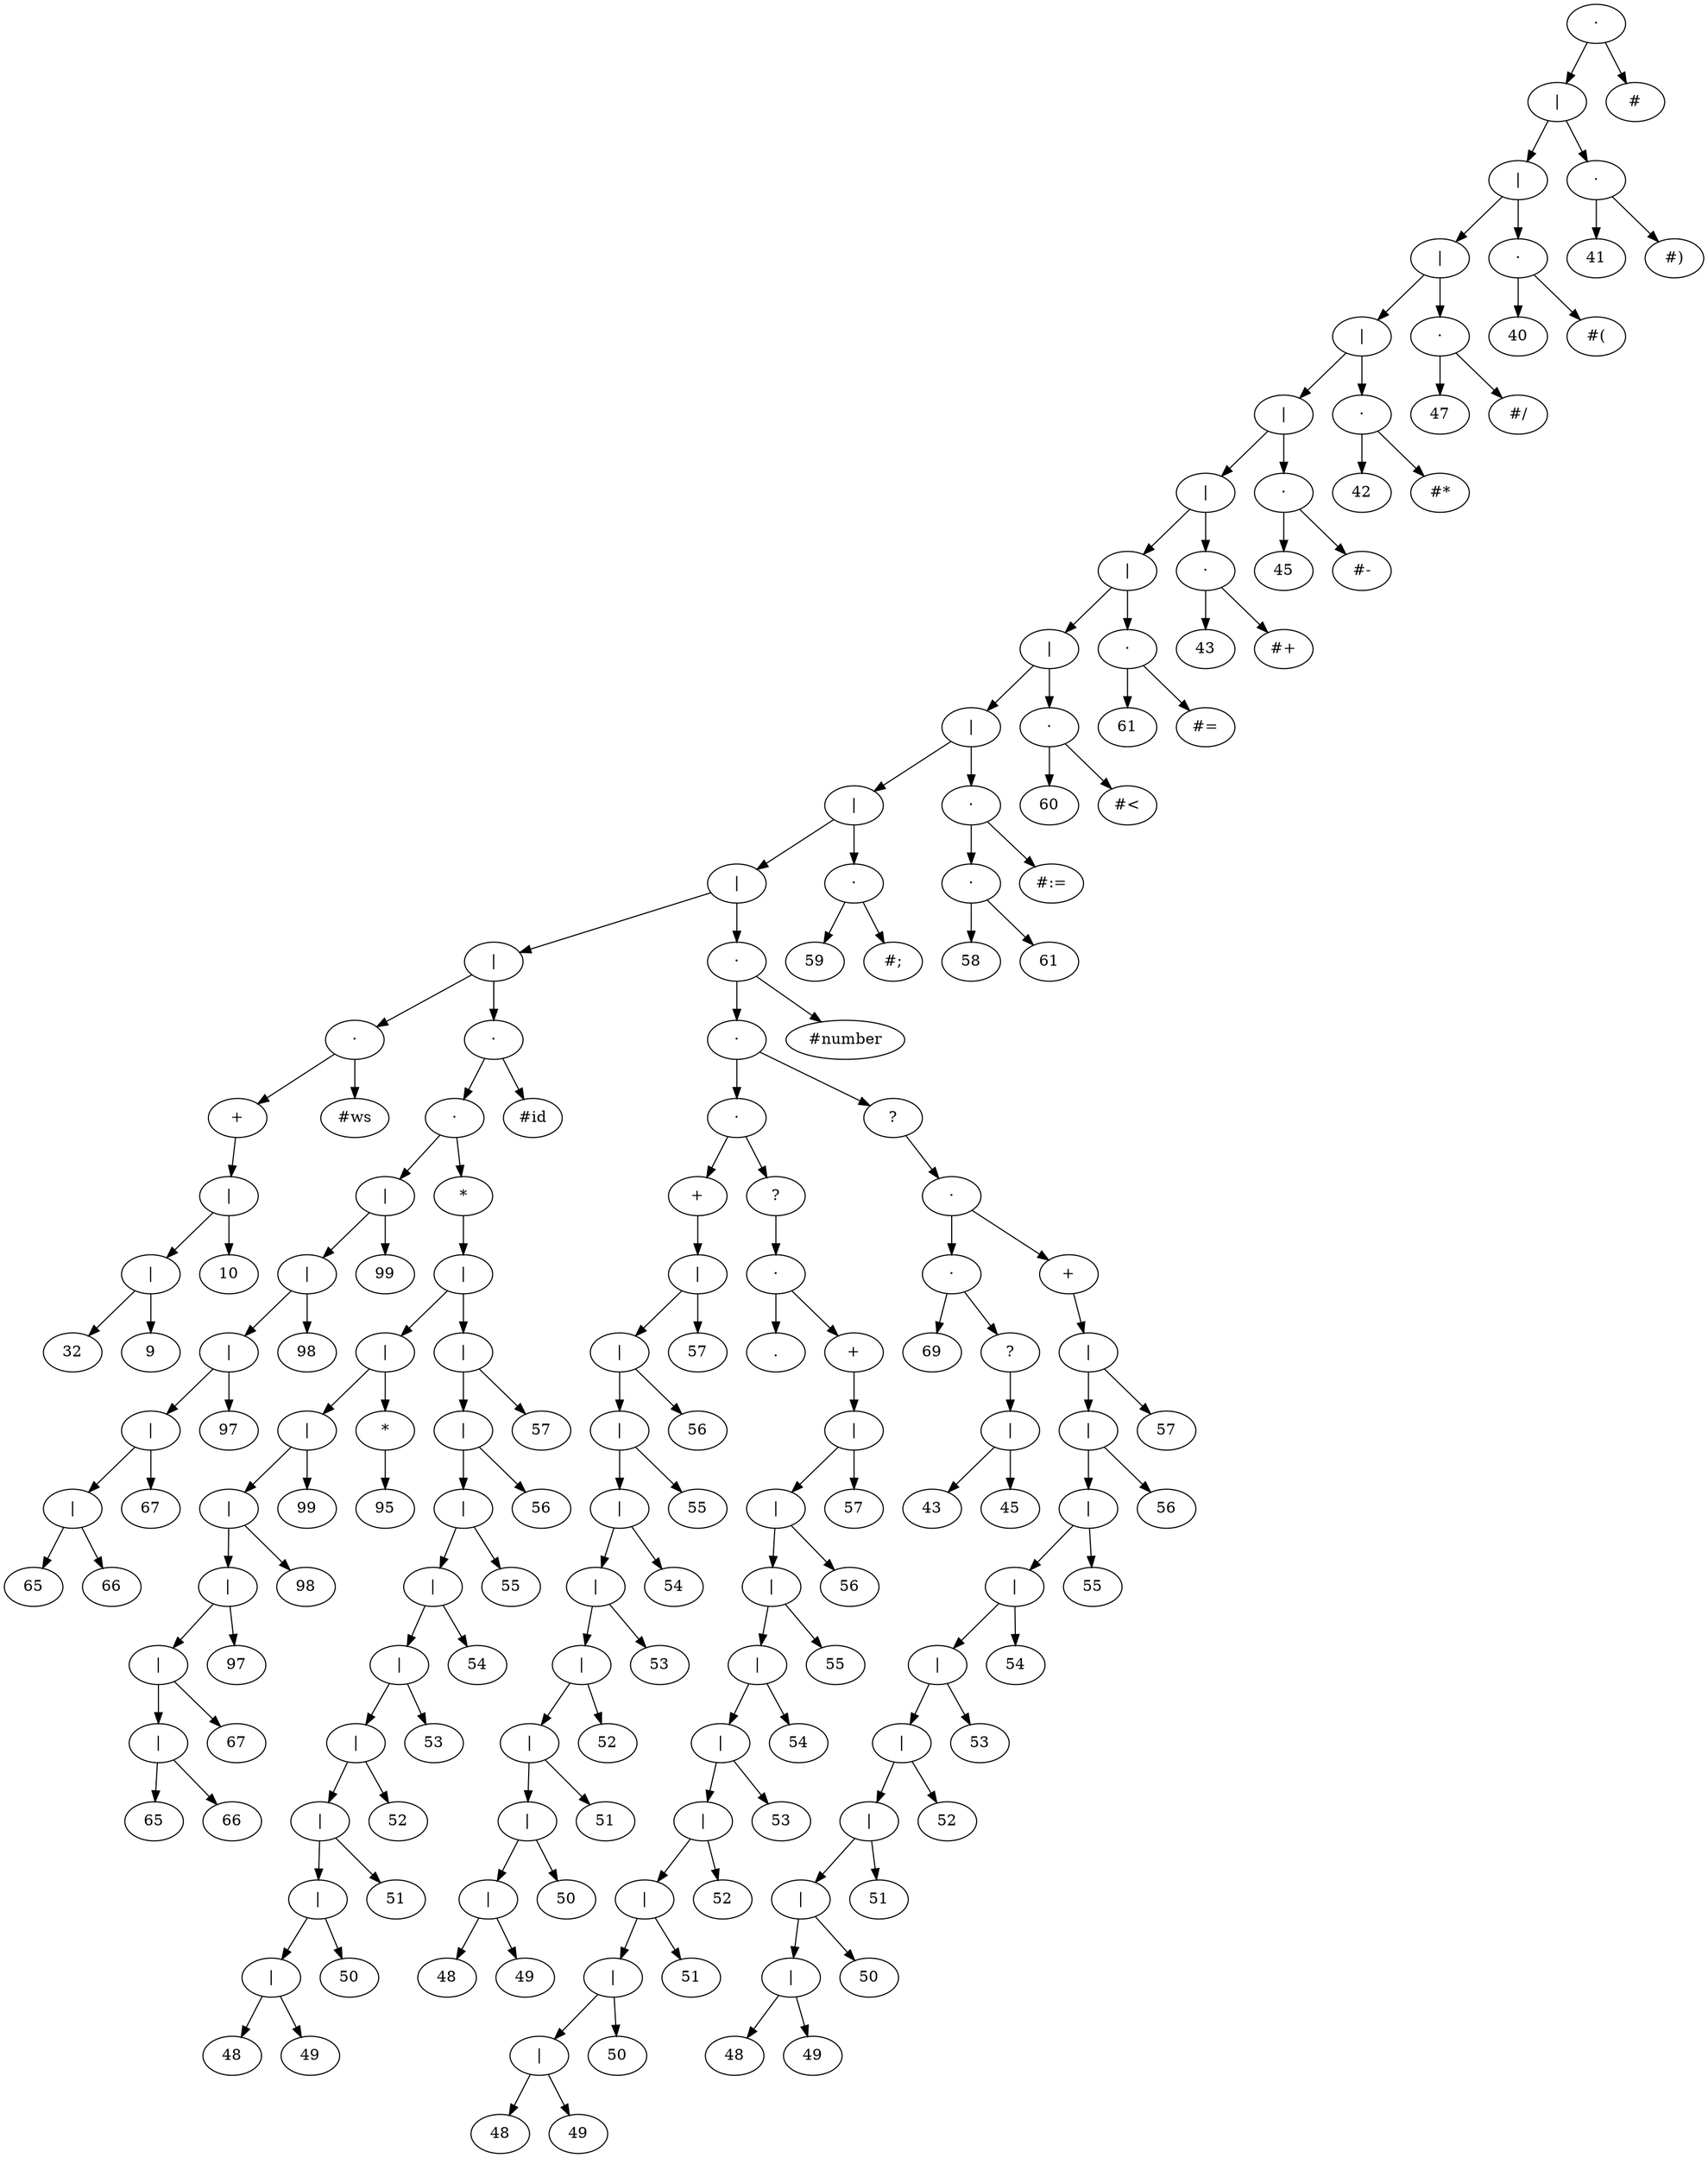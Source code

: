 digraph "Arbol Sintatico" {
n177 [label="·"];
n177 -> n175;
n175 [label="|"];
n175 -> n171;
n171 [label="|"];
n171 -> n167;
n167 [label="|"];
n167 -> n163;
n163 [label="|"];
n163 -> n159;
n159 [label="|"];
n159 -> n155;
n155 [label="|"];
n155 -> n151;
n151 [label="|"];
n151 -> n147;
n147 [label="|"];
n147 -> n143;
n143 [label="|"];
n143 -> n137;
n137 [label="|"];
n137 -> n133;
n133 [label="|"];
n133 -> n57;
n57 [label="|"];
n57 -> n7;
n7 [label="·"];
n7 -> n5;
n5 [label="+"];
n5 -> n4;
n4 [label="|"];
n4 -> n2;
n2 [label="|"];
n2 -> n0;
n0 [label="32"];
n2 -> n1;
n1 [label="9"];
n4 -> n3;
n3 [label="10"];
n7 -> n6;
n6 [label="#ws"];
n57 -> n56;
n56 [label="·"];
n56 -> n54;
n54 [label="·"];
n54 -> n18;
n18 [label="|"];
n18 -> n16;
n16 [label="|"];
n16 -> n14;
n14 [label="|"];
n14 -> n12;
n12 [label="|"];
n12 -> n10;
n10 [label="|"];
n10 -> n8;
n8 [label="65"];
n10 -> n9;
n9 [label="66"];
n12 -> n11;
n11 [label="67"];
n14 -> n13;
n13 [label="97"];
n16 -> n15;
n15 [label="98"];
n18 -> n17;
n17 [label="99"];
n54 -> n53;
n53 [label="*"];
n53 -> n52;
n52 [label="|"];
n52 -> n32;
n32 [label="|"];
n32 -> n29;
n29 [label="|"];
n29 -> n27;
n27 [label="|"];
n27 -> n25;
n25 [label="|"];
n25 -> n23;
n23 [label="|"];
n23 -> n21;
n21 [label="|"];
n21 -> n19;
n19 [label="65"];
n21 -> n20;
n20 [label="66"];
n23 -> n22;
n22 [label="67"];
n25 -> n24;
n24 [label="97"];
n27 -> n26;
n26 [label="98"];
n29 -> n28;
n28 [label="99"];
n32 -> n31;
n31 [label="*"];
n31 -> n30;
n30 [label="95"];
n52 -> n51;
n51 [label="|"];
n51 -> n49;
n49 [label="|"];
n49 -> n47;
n47 [label="|"];
n47 -> n45;
n45 [label="|"];
n45 -> n43;
n43 [label="|"];
n43 -> n41;
n41 [label="|"];
n41 -> n39;
n39 [label="|"];
n39 -> n37;
n37 [label="|"];
n37 -> n35;
n35 [label="|"];
n35 -> n33;
n33 [label="48"];
n35 -> n34;
n34 [label="49"];
n37 -> n36;
n36 [label="50"];
n39 -> n38;
n38 [label="51"];
n41 -> n40;
n40 [label="52"];
n43 -> n42;
n42 [label="53"];
n45 -> n44;
n44 [label="54"];
n47 -> n46;
n46 [label="55"];
n49 -> n48;
n48 [label="56"];
n51 -> n50;
n50 [label="57"];
n56 -> n55;
n55 [label="#id"];
n133 -> n132;
n132 [label="·"];
n132 -> n130;
n130 [label="·"];
n130 -> n101;
n101 [label="·"];
n101 -> n77;
n77 [label="+"];
n77 -> n76;
n76 [label="|"];
n76 -> n74;
n74 [label="|"];
n74 -> n72;
n72 [label="|"];
n72 -> n70;
n70 [label="|"];
n70 -> n68;
n68 [label="|"];
n68 -> n66;
n66 [label="|"];
n66 -> n64;
n64 [label="|"];
n64 -> n62;
n62 [label="|"];
n62 -> n60;
n60 [label="|"];
n60 -> n58;
n58 [label="48"];
n60 -> n59;
n59 [label="49"];
n62 -> n61;
n61 [label="50"];
n64 -> n63;
n63 [label="51"];
n66 -> n65;
n65 [label="52"];
n68 -> n67;
n67 [label="53"];
n70 -> n69;
n69 [label="54"];
n72 -> n71;
n71 [label="55"];
n74 -> n73;
n73 [label="56"];
n76 -> n75;
n75 [label="57"];
n101 -> n100;
n100 [label="?"];
n100 -> n99;
n99 [label="·"];
n99 -> n78;
n78 [label="."];
n99 -> n98;
n98 [label="+"];
n98 -> n97;
n97 [label="|"];
n97 -> n95;
n95 [label="|"];
n95 -> n93;
n93 [label="|"];
n93 -> n91;
n91 [label="|"];
n91 -> n89;
n89 [label="|"];
n89 -> n87;
n87 [label="|"];
n87 -> n85;
n85 [label="|"];
n85 -> n83;
n83 [label="|"];
n83 -> n81;
n81 [label="|"];
n81 -> n79;
n79 [label="48"];
n81 -> n80;
n80 [label="49"];
n83 -> n82;
n82 [label="50"];
n85 -> n84;
n84 [label="51"];
n87 -> n86;
n86 [label="52"];
n89 -> n88;
n88 [label="53"];
n91 -> n90;
n90 [label="54"];
n93 -> n92;
n92 [label="55"];
n95 -> n94;
n94 [label="56"];
n97 -> n96;
n96 [label="57"];
n130 -> n129;
n129 [label="?"];
n129 -> n128;
n128 [label="·"];
n128 -> n107;
n107 [label="·"];
n107 -> n102;
n102 [label="69"];
n107 -> n106;
n106 [label="?"];
n106 -> n105;
n105 [label="|"];
n105 -> n103;
n103 [label="43"];
n105 -> n104;
n104 [label="45"];
n128 -> n127;
n127 [label="+"];
n127 -> n126;
n126 [label="|"];
n126 -> n124;
n124 [label="|"];
n124 -> n122;
n122 [label="|"];
n122 -> n120;
n120 [label="|"];
n120 -> n118;
n118 [label="|"];
n118 -> n116;
n116 [label="|"];
n116 -> n114;
n114 [label="|"];
n114 -> n112;
n112 [label="|"];
n112 -> n110;
n110 [label="|"];
n110 -> n108;
n108 [label="48"];
n110 -> n109;
n109 [label="49"];
n112 -> n111;
n111 [label="50"];
n114 -> n113;
n113 [label="51"];
n116 -> n115;
n115 [label="52"];
n118 -> n117;
n117 [label="53"];
n120 -> n119;
n119 [label="54"];
n122 -> n121;
n121 [label="55"];
n124 -> n123;
n123 [label="56"];
n126 -> n125;
n125 [label="57"];
n132 -> n131;
n131 [label="#number"];
n137 -> n136;
n136 [label="·"];
n136 -> n134;
n134 [label="59"];
n136 -> n135;
n135 [label="#;"];
n143 -> n142;
n142 [label="·"];
n142 -> n140;
n140 [label="·"];
n140 -> n138;
n138 [label="58"];
n140 -> n139;
n139 [label="61"];
n142 -> n141;
n141 [label="#:="];
n147 -> n146;
n146 [label="·"];
n146 -> n144;
n144 [label="60"];
n146 -> n145;
n145 [label="#<"];
n151 -> n150;
n150 [label="·"];
n150 -> n148;
n148 [label="61"];
n150 -> n149;
n149 [label="#="];
n155 -> n154;
n154 [label="·"];
n154 -> n152;
n152 [label="43"];
n154 -> n153;
n153 [label="#+"];
n159 -> n158;
n158 [label="·"];
n158 -> n156;
n156 [label="45"];
n158 -> n157;
n157 [label="#-"];
n163 -> n162;
n162 [label="·"];
n162 -> n160;
n160 [label="42"];
n162 -> n161;
n161 [label="#*"];
n167 -> n166;
n166 [label="·"];
n166 -> n164;
n164 [label="47"];
n166 -> n165;
n165 [label="#/"];
n171 -> n170;
n170 [label="·"];
n170 -> n168;
n168 [label="40"];
n170 -> n169;
n169 [label="#("];
n175 -> n174;
n174 [label="·"];
n174 -> n172;
n172 [label="41"];
n174 -> n173;
n173 [label="#)"];
n177 -> n176;
n176 [label="#"];

}